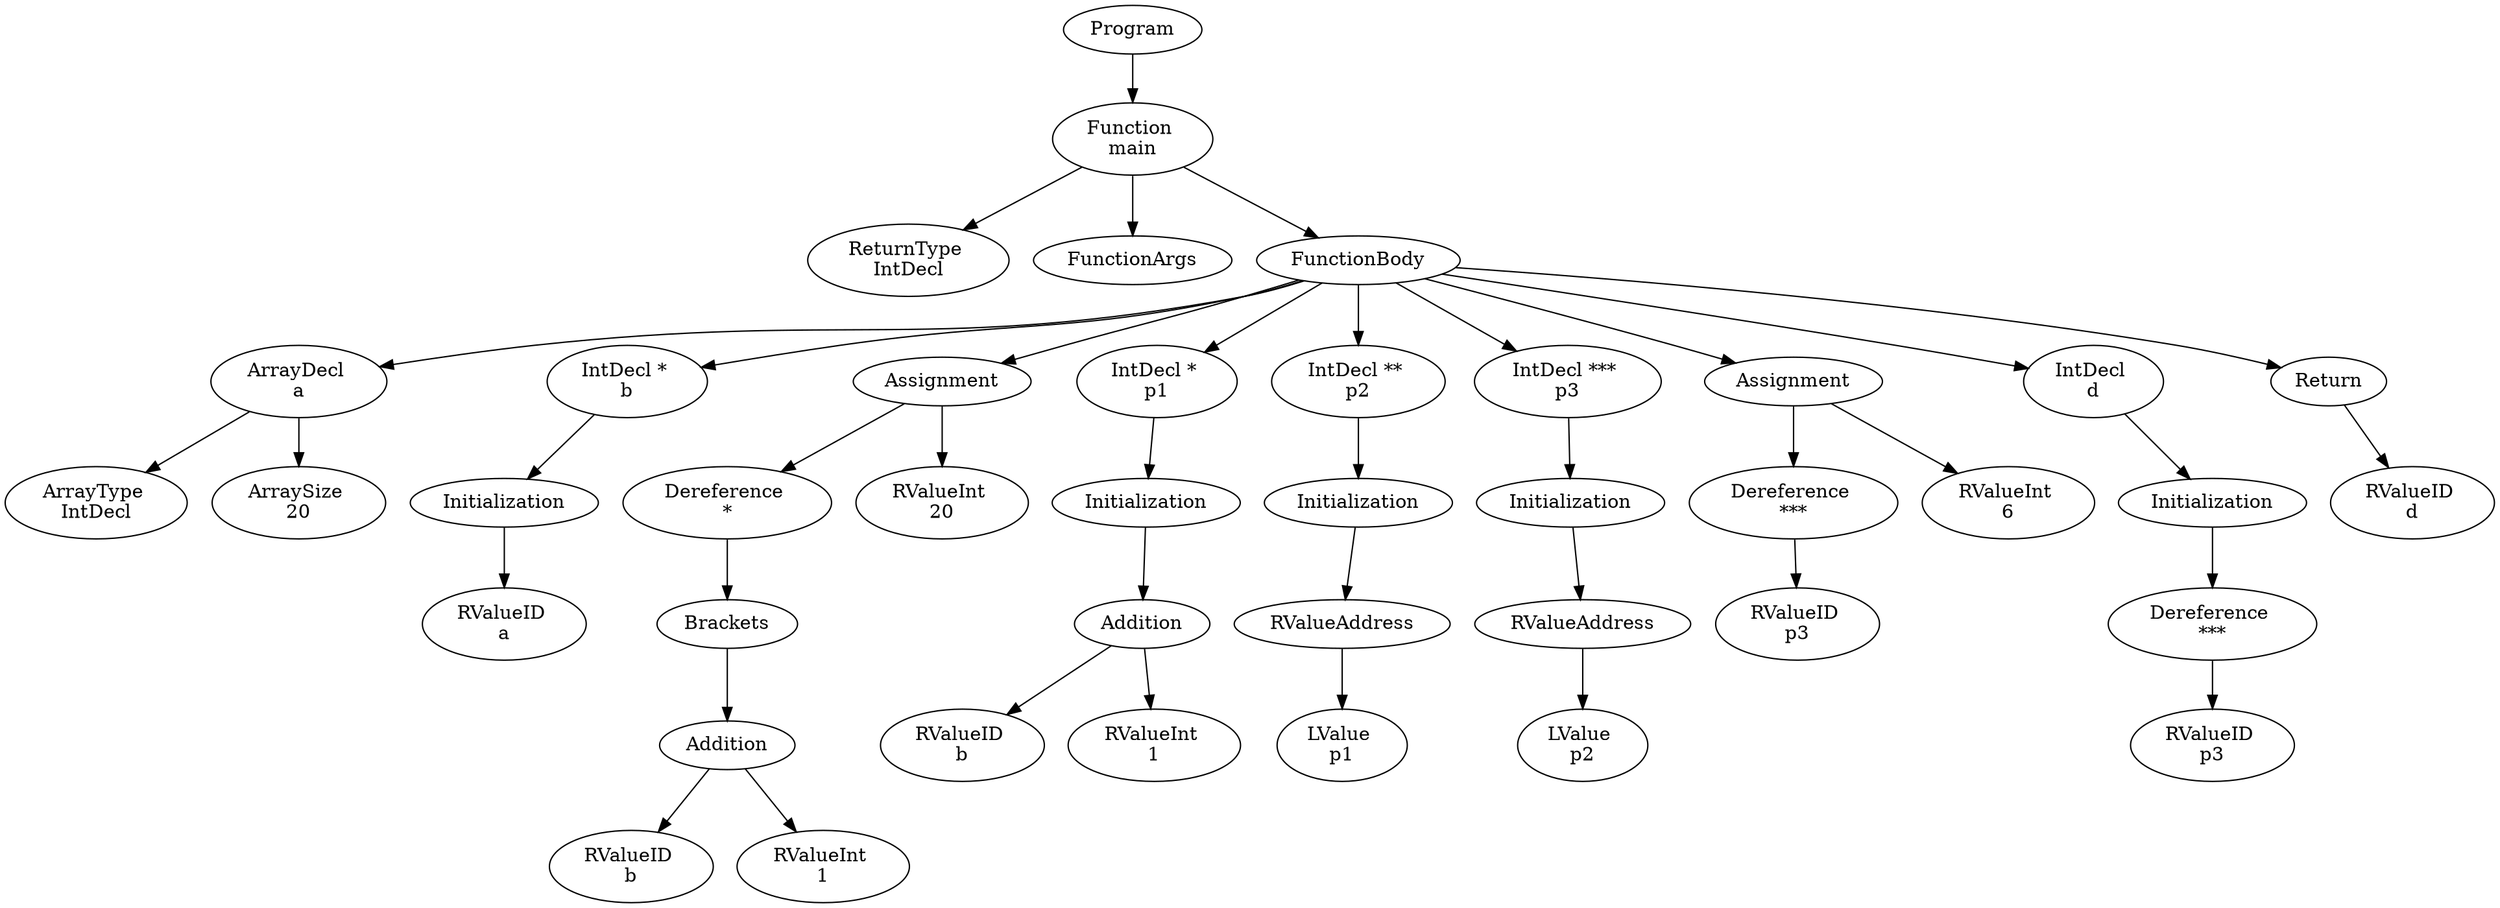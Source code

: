 digraph AST {
1 [label="Program"];
2 [label="Function \nmain"];
3 [label="ReturnType \nIntDecl"];
4 [label="FunctionArgs"];
5 [label="FunctionBody"];
6 [label="ArrayDecl \na"];
7 [label="ArrayType \nIntDecl"];
8 [label="ArraySize \n20"];
6 -> 7;
6 -> 8;
9 [label="IntDecl * \nb"];
10 [label="Initialization"];
11 [label="RValueID \na"];
10 -> 11;
9 -> 10;
12 [label="Assignment"];
13 [label="Dereference \n*"];
14 [label="Brackets"];
15 [label="Addition"];
16 [label="RValueID \nb"];
17 [label="RValueInt \n1"];
15 -> 16;
15 -> 17;
14 -> 15;
13 -> 14;
18 [label="RValueInt \n20"];
12 -> 13;
12 -> 18;
19 [label="IntDecl * \np1"];
20 [label="Initialization"];
21 [label="Addition"];
22 [label="RValueID \nb"];
23 [label="RValueInt \n1"];
21 -> 22;
21 -> 23;
20 -> 21;
19 -> 20;
24 [label="IntDecl ** \np2"];
25 [label="Initialization"];
26 [label="RValueAddress"];
27 [label="LValue \np1"];
26 -> 27;
25 -> 26;
24 -> 25;
28 [label="IntDecl *** \np3"];
29 [label="Initialization"];
30 [label="RValueAddress"];
31 [label="LValue \np2"];
30 -> 31;
29 -> 30;
28 -> 29;
32 [label="Assignment"];
33 [label="Dereference \n***"];
34 [label="RValueID \np3"];
33 -> 34;
35 [label="RValueInt \n6"];
32 -> 33;
32 -> 35;
36 [label="IntDecl \nd"];
37 [label="Initialization"];
38 [label="Dereference \n***"];
39 [label="RValueID \np3"];
38 -> 39;
37 -> 38;
36 -> 37;
40 [label="Return"];
41 [label="RValueID \nd"];
40 -> 41;
5 -> 6;
5 -> 9;
5 -> 12;
5 -> 19;
5 -> 24;
5 -> 28;
5 -> 32;
5 -> 36;
5 -> 40;
2 -> 3;
2 -> 4;
2 -> 5;
1 -> 2;
}